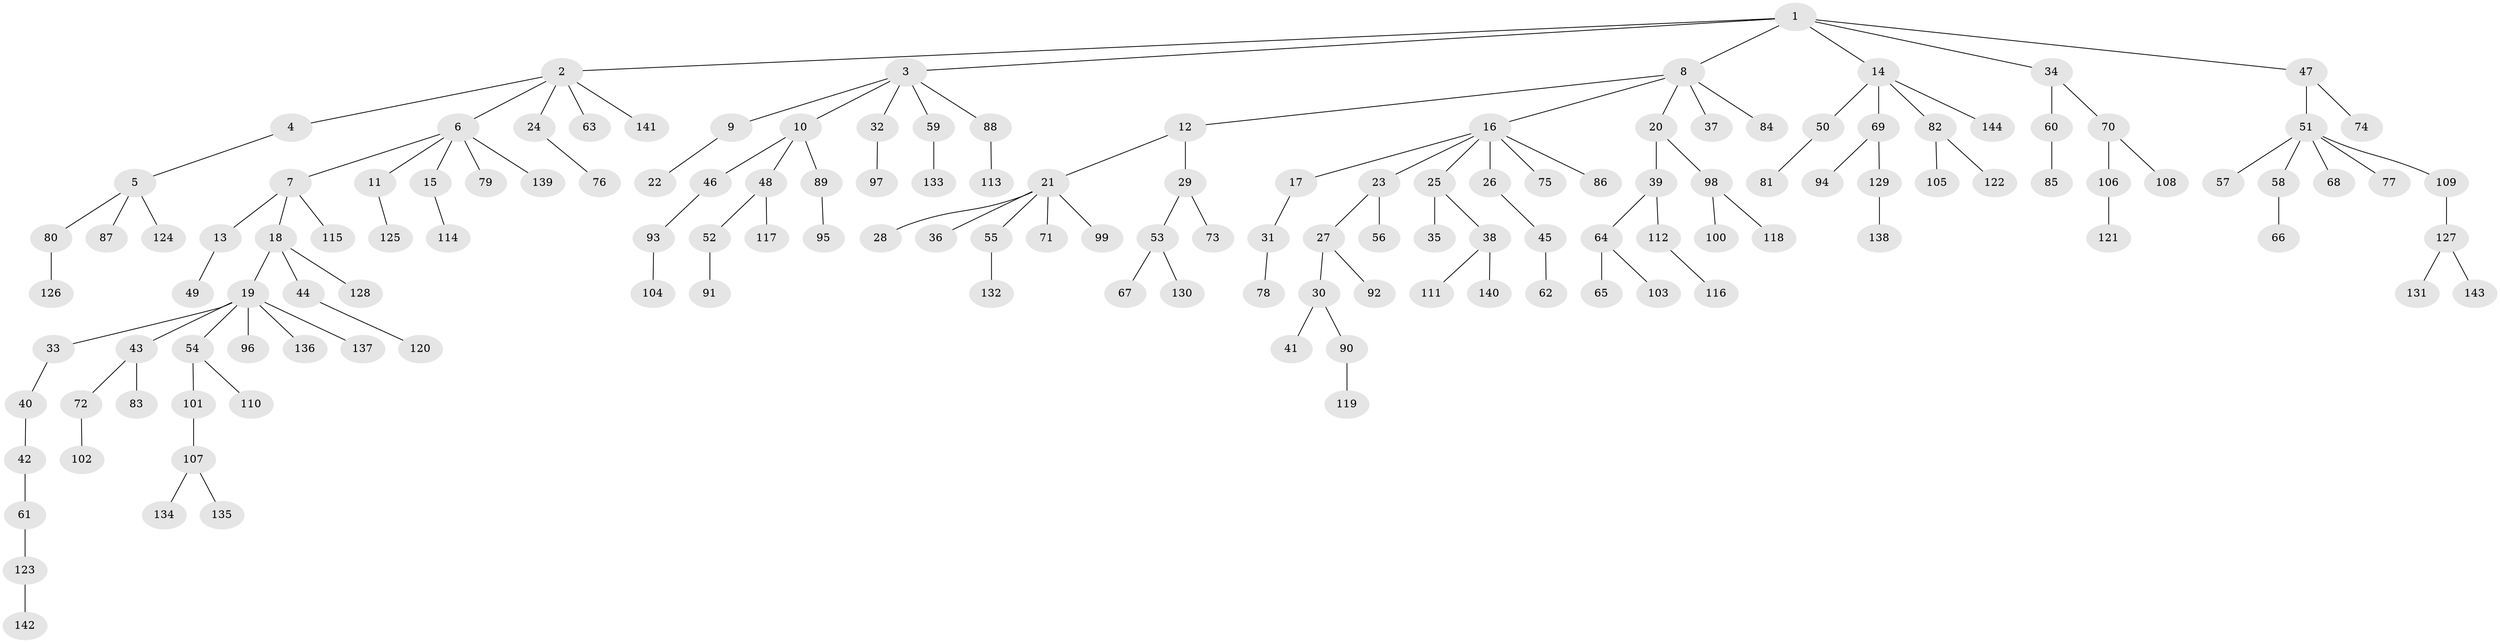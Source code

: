 // coarse degree distribution, {1: 0.8837209302325582, 2: 0.09302325581395349, 38: 0.023255813953488372}
// Generated by graph-tools (version 1.1) at 2025/55/03/04/25 21:55:42]
// undirected, 144 vertices, 143 edges
graph export_dot {
graph [start="1"]
  node [color=gray90,style=filled];
  1;
  2;
  3;
  4;
  5;
  6;
  7;
  8;
  9;
  10;
  11;
  12;
  13;
  14;
  15;
  16;
  17;
  18;
  19;
  20;
  21;
  22;
  23;
  24;
  25;
  26;
  27;
  28;
  29;
  30;
  31;
  32;
  33;
  34;
  35;
  36;
  37;
  38;
  39;
  40;
  41;
  42;
  43;
  44;
  45;
  46;
  47;
  48;
  49;
  50;
  51;
  52;
  53;
  54;
  55;
  56;
  57;
  58;
  59;
  60;
  61;
  62;
  63;
  64;
  65;
  66;
  67;
  68;
  69;
  70;
  71;
  72;
  73;
  74;
  75;
  76;
  77;
  78;
  79;
  80;
  81;
  82;
  83;
  84;
  85;
  86;
  87;
  88;
  89;
  90;
  91;
  92;
  93;
  94;
  95;
  96;
  97;
  98;
  99;
  100;
  101;
  102;
  103;
  104;
  105;
  106;
  107;
  108;
  109;
  110;
  111;
  112;
  113;
  114;
  115;
  116;
  117;
  118;
  119;
  120;
  121;
  122;
  123;
  124;
  125;
  126;
  127;
  128;
  129;
  130;
  131;
  132;
  133;
  134;
  135;
  136;
  137;
  138;
  139;
  140;
  141;
  142;
  143;
  144;
  1 -- 2;
  1 -- 3;
  1 -- 8;
  1 -- 14;
  1 -- 34;
  1 -- 47;
  2 -- 4;
  2 -- 6;
  2 -- 24;
  2 -- 63;
  2 -- 141;
  3 -- 9;
  3 -- 10;
  3 -- 32;
  3 -- 59;
  3 -- 88;
  4 -- 5;
  5 -- 80;
  5 -- 87;
  5 -- 124;
  6 -- 7;
  6 -- 11;
  6 -- 15;
  6 -- 79;
  6 -- 139;
  7 -- 13;
  7 -- 18;
  7 -- 115;
  8 -- 12;
  8 -- 16;
  8 -- 20;
  8 -- 37;
  8 -- 84;
  9 -- 22;
  10 -- 46;
  10 -- 48;
  10 -- 89;
  11 -- 125;
  12 -- 21;
  12 -- 29;
  13 -- 49;
  14 -- 50;
  14 -- 69;
  14 -- 82;
  14 -- 144;
  15 -- 114;
  16 -- 17;
  16 -- 23;
  16 -- 25;
  16 -- 26;
  16 -- 75;
  16 -- 86;
  17 -- 31;
  18 -- 19;
  18 -- 44;
  18 -- 128;
  19 -- 33;
  19 -- 43;
  19 -- 54;
  19 -- 96;
  19 -- 136;
  19 -- 137;
  20 -- 39;
  20 -- 98;
  21 -- 28;
  21 -- 36;
  21 -- 55;
  21 -- 71;
  21 -- 99;
  23 -- 27;
  23 -- 56;
  24 -- 76;
  25 -- 35;
  25 -- 38;
  26 -- 45;
  27 -- 30;
  27 -- 92;
  29 -- 53;
  29 -- 73;
  30 -- 41;
  30 -- 90;
  31 -- 78;
  32 -- 97;
  33 -- 40;
  34 -- 60;
  34 -- 70;
  38 -- 111;
  38 -- 140;
  39 -- 64;
  39 -- 112;
  40 -- 42;
  42 -- 61;
  43 -- 72;
  43 -- 83;
  44 -- 120;
  45 -- 62;
  46 -- 93;
  47 -- 51;
  47 -- 74;
  48 -- 52;
  48 -- 117;
  50 -- 81;
  51 -- 57;
  51 -- 58;
  51 -- 68;
  51 -- 77;
  51 -- 109;
  52 -- 91;
  53 -- 67;
  53 -- 130;
  54 -- 101;
  54 -- 110;
  55 -- 132;
  58 -- 66;
  59 -- 133;
  60 -- 85;
  61 -- 123;
  64 -- 65;
  64 -- 103;
  69 -- 94;
  69 -- 129;
  70 -- 106;
  70 -- 108;
  72 -- 102;
  80 -- 126;
  82 -- 105;
  82 -- 122;
  88 -- 113;
  89 -- 95;
  90 -- 119;
  93 -- 104;
  98 -- 100;
  98 -- 118;
  101 -- 107;
  106 -- 121;
  107 -- 134;
  107 -- 135;
  109 -- 127;
  112 -- 116;
  123 -- 142;
  127 -- 131;
  127 -- 143;
  129 -- 138;
}
